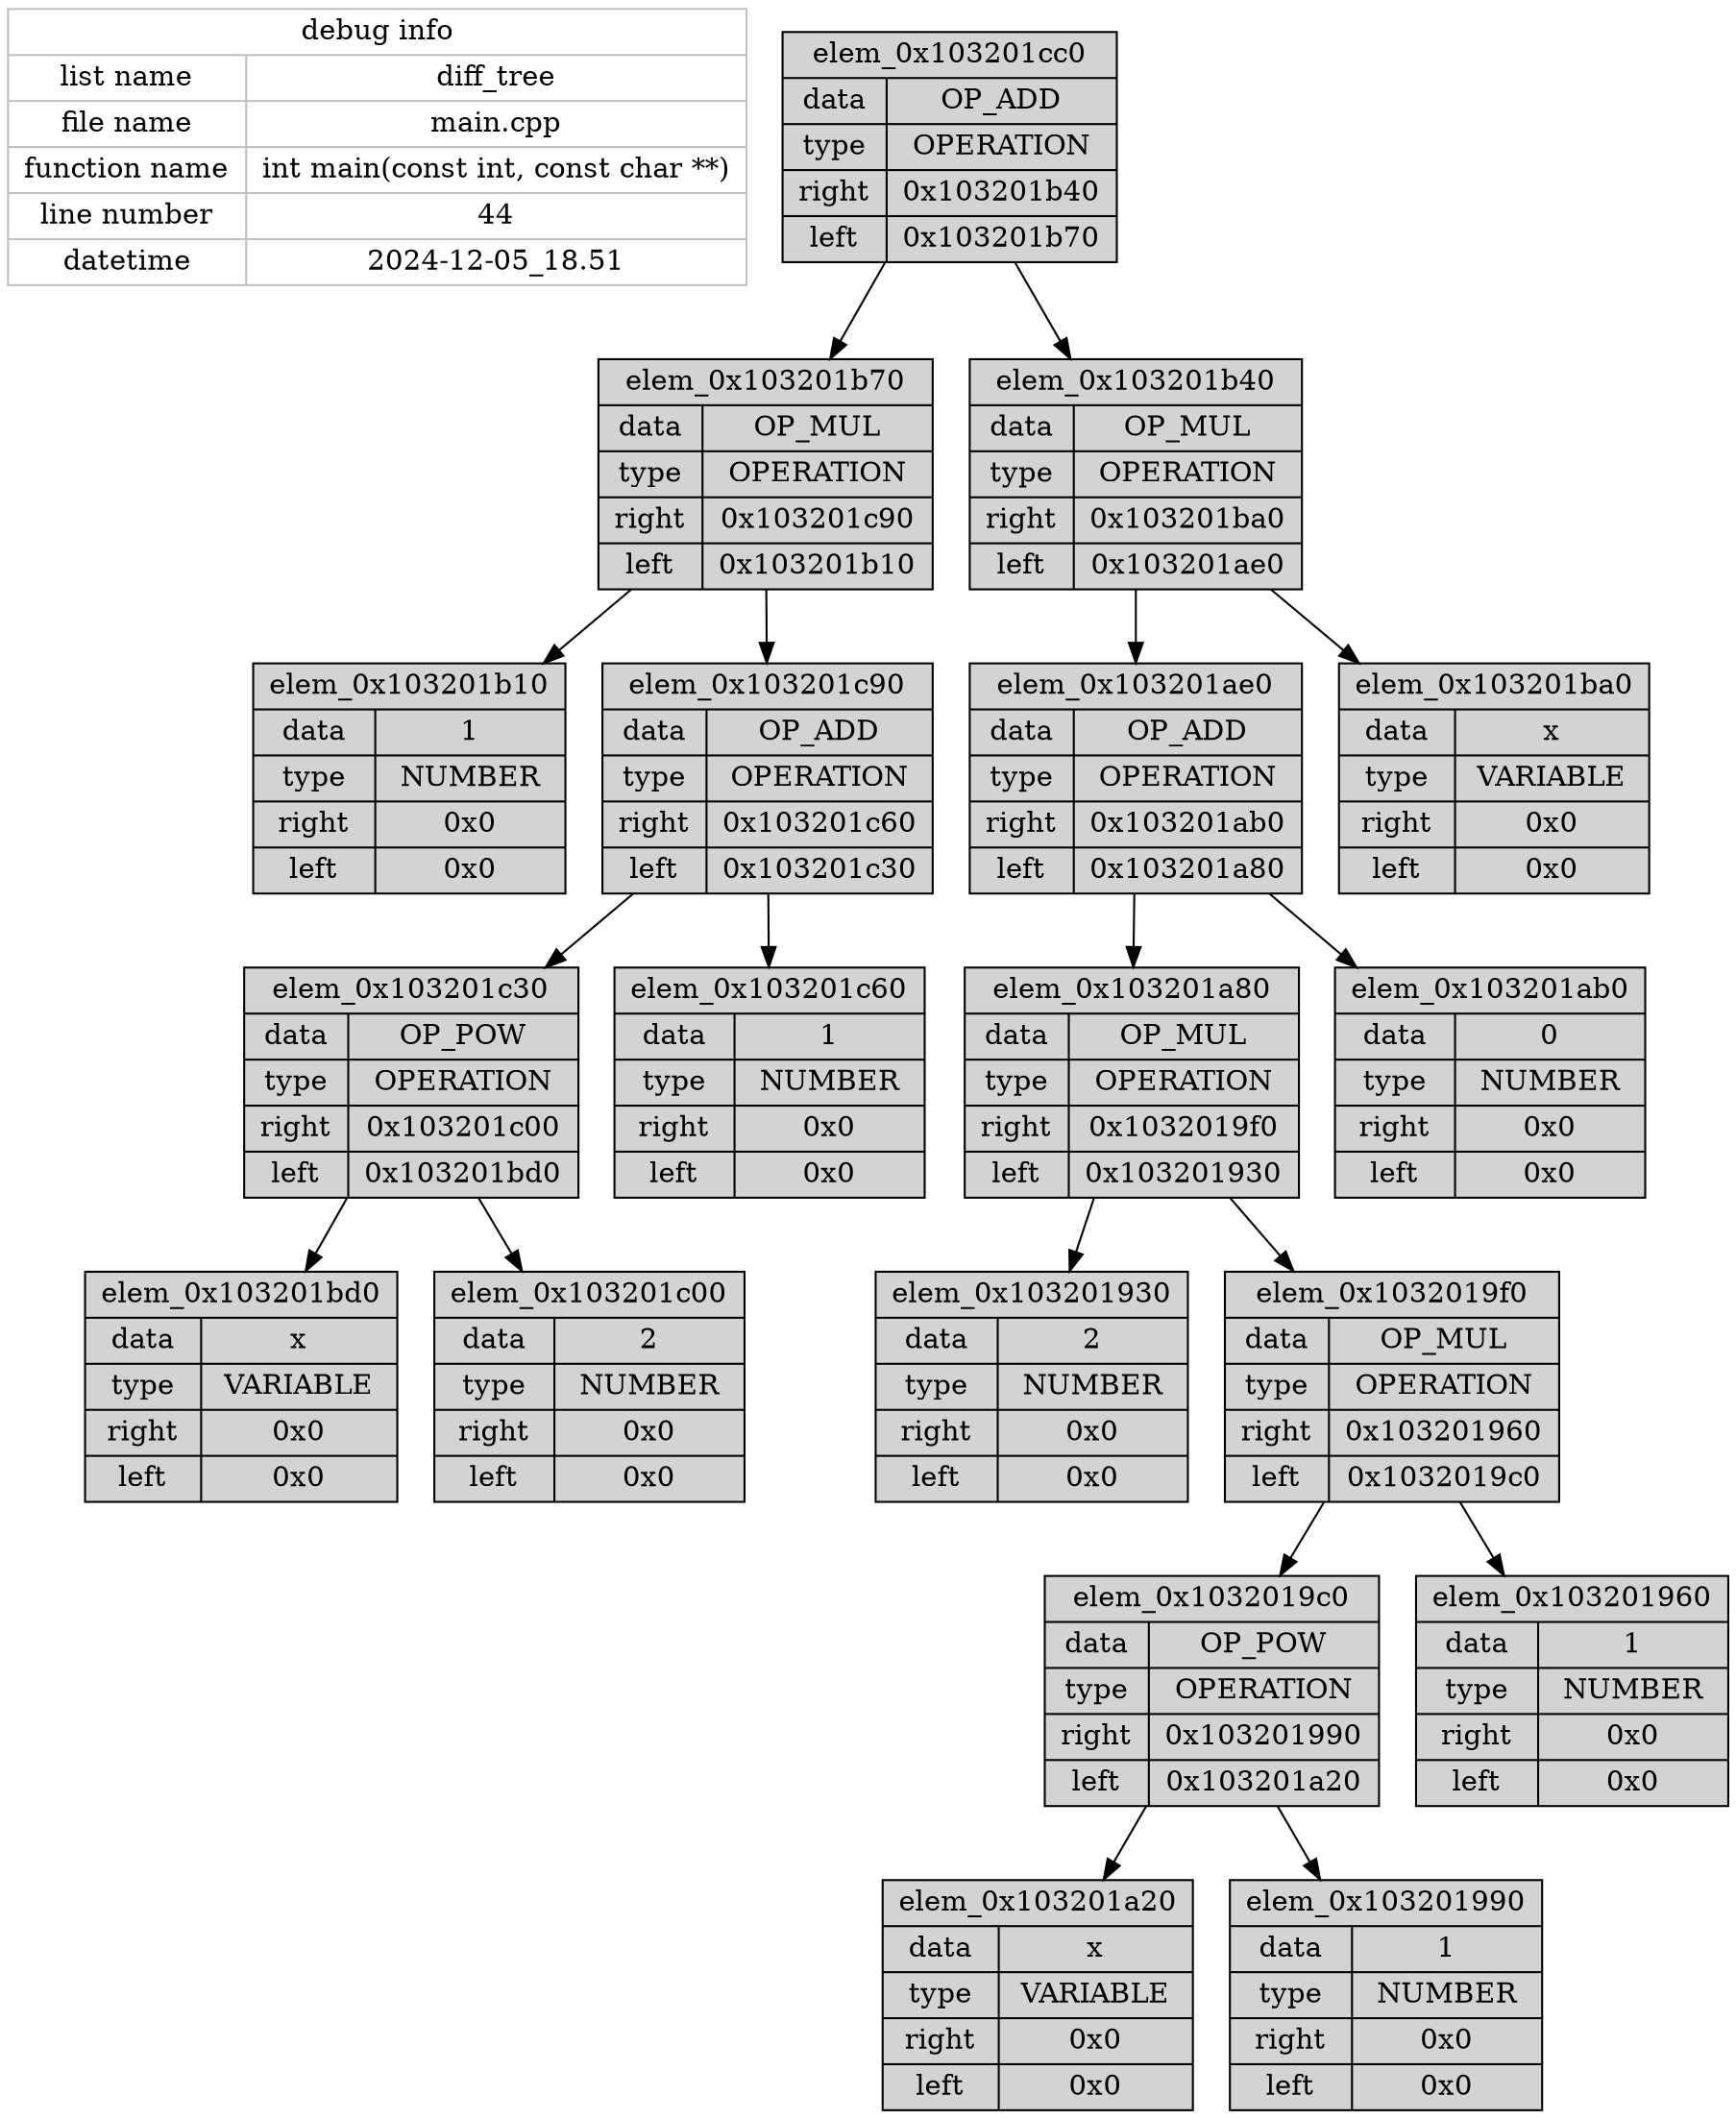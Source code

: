 digraph G {
debug_info [
shape=record,
label="{debug info | { {list name | file name | function name | line number | datetime} | {diff_tree | main.cpp | int main(const int, const char **) | 44 | 2024-12-05_18.51} }}",
fillcolor=white,
color=grey,
style="filled",
];
elem_0x103201cc0 [
  shape=record,
  label="{elem_0x103201cc0  | { {data | type | right | left} | {OP_ADD | OPERATION | 0x103201b40 | 0x103201b70} } }",
  fillcolor=lightgrey,
  color=black,
  style="filled"
];
elem_0x103201b70 [
  shape=record,
  label="{elem_0x103201b70  | { {data | type | right | left} | {OP_MUL | OPERATION | 0x103201c90 | 0x103201b10} } }",
  fillcolor=lightgrey,
  color=black,
  style="filled"
];
elem_0x103201b10 [
  shape=record,
  label="{elem_0x103201b10  | { {data | type | right | left} | {1 | NUMBER | 0x0 | 0x0} } }",
  fillcolor=lightgrey,
  color=black,
  style="filled"
];

elem_0x103201c90 [
  shape=record,
  label="{elem_0x103201c90  | { {data | type | right | left} | {OP_ADD | OPERATION | 0x103201c60 | 0x103201c30} } }",
  fillcolor=lightgrey,
  color=black,
  style="filled"
];
elem_0x103201c30 [
  shape=record,
  label="{elem_0x103201c30  | { {data | type | right | left} | {OP_POW | OPERATION | 0x103201c00 | 0x103201bd0} } }",
  fillcolor=lightgrey,
  color=black,
  style="filled"
];
elem_0x103201bd0 [
  shape=record,
  label="{elem_0x103201bd0  | { {data | type | right | left} | {x | VARIABLE | 0x0 | 0x0} } }",
  fillcolor=lightgrey,
  color=black,
  style="filled"
];

elem_0x103201c00 [
  shape=record,
  label="{elem_0x103201c00  | { {data | type | right | left} | {2 | NUMBER | 0x0 | 0x0} } }",
  fillcolor=lightgrey,
  color=black,
  style="filled"
];

elem_0x103201c30 -> elem_0x103201bd0;
elem_0x103201c30 -> elem_0x103201c00;

elem_0x103201c60 [
  shape=record,
  label="{elem_0x103201c60  | { {data | type | right | left} | {1 | NUMBER | 0x0 | 0x0} } }",
  fillcolor=lightgrey,
  color=black,
  style="filled"
];

elem_0x103201c90 -> elem_0x103201c30;
elem_0x103201c90 -> elem_0x103201c60;

elem_0x103201b70 -> elem_0x103201b10;
elem_0x103201b70 -> elem_0x103201c90;

elem_0x103201b40 [
  shape=record,
  label="{elem_0x103201b40  | { {data | type | right | left} | {OP_MUL | OPERATION | 0x103201ba0 | 0x103201ae0} } }",
  fillcolor=lightgrey,
  color=black,
  style="filled"
];
elem_0x103201ae0 [
  shape=record,
  label="{elem_0x103201ae0  | { {data | type | right | left} | {OP_ADD | OPERATION | 0x103201ab0 | 0x103201a80} } }",
  fillcolor=lightgrey,
  color=black,
  style="filled"
];
elem_0x103201a80 [
  shape=record,
  label="{elem_0x103201a80  | { {data | type | right | left} | {OP_MUL | OPERATION | 0x1032019f0 | 0x103201930} } }",
  fillcolor=lightgrey,
  color=black,
  style="filled"
];
elem_0x103201930 [
  shape=record,
  label="{elem_0x103201930  | { {data | type | right | left} | {2 | NUMBER | 0x0 | 0x0} } }",
  fillcolor=lightgrey,
  color=black,
  style="filled"
];

elem_0x1032019f0 [
  shape=record,
  label="{elem_0x1032019f0  | { {data | type | right | left} | {OP_MUL | OPERATION | 0x103201960 | 0x1032019c0} } }",
  fillcolor=lightgrey,
  color=black,
  style="filled"
];
elem_0x1032019c0 [
  shape=record,
  label="{elem_0x1032019c0  | { {data | type | right | left} | {OP_POW | OPERATION | 0x103201990 | 0x103201a20} } }",
  fillcolor=lightgrey,
  color=black,
  style="filled"
];
elem_0x103201a20 [
  shape=record,
  label="{elem_0x103201a20  | { {data | type | right | left} | {x | VARIABLE | 0x0 | 0x0} } }",
  fillcolor=lightgrey,
  color=black,
  style="filled"
];

elem_0x103201990 [
  shape=record,
  label="{elem_0x103201990  | { {data | type | right | left} | {1 | NUMBER | 0x0 | 0x0} } }",
  fillcolor=lightgrey,
  color=black,
  style="filled"
];

elem_0x1032019c0 -> elem_0x103201a20;
elem_0x1032019c0 -> elem_0x103201990;

elem_0x103201960 [
  shape=record,
  label="{elem_0x103201960  | { {data | type | right | left} | {1 | NUMBER | 0x0 | 0x0} } }",
  fillcolor=lightgrey,
  color=black,
  style="filled"
];

elem_0x1032019f0 -> elem_0x1032019c0;
elem_0x1032019f0 -> elem_0x103201960;

elem_0x103201a80 -> elem_0x103201930;
elem_0x103201a80 -> elem_0x1032019f0;

elem_0x103201ab0 [
  shape=record,
  label="{elem_0x103201ab0  | { {data | type | right | left} | {0 | NUMBER | 0x0 | 0x0} } }",
  fillcolor=lightgrey,
  color=black,
  style="filled"
];

elem_0x103201ae0 -> elem_0x103201a80;
elem_0x103201ae0 -> elem_0x103201ab0;

elem_0x103201ba0 [
  shape=record,
  label="{elem_0x103201ba0  | { {data | type | right | left} | {x | VARIABLE | 0x0 | 0x0} } }",
  fillcolor=lightgrey,
  color=black,
  style="filled"
];

elem_0x103201b40 -> elem_0x103201ae0;
elem_0x103201b40 -> elem_0x103201ba0;

elem_0x103201cc0 -> elem_0x103201b70;
elem_0x103201cc0 -> elem_0x103201b40;

}
